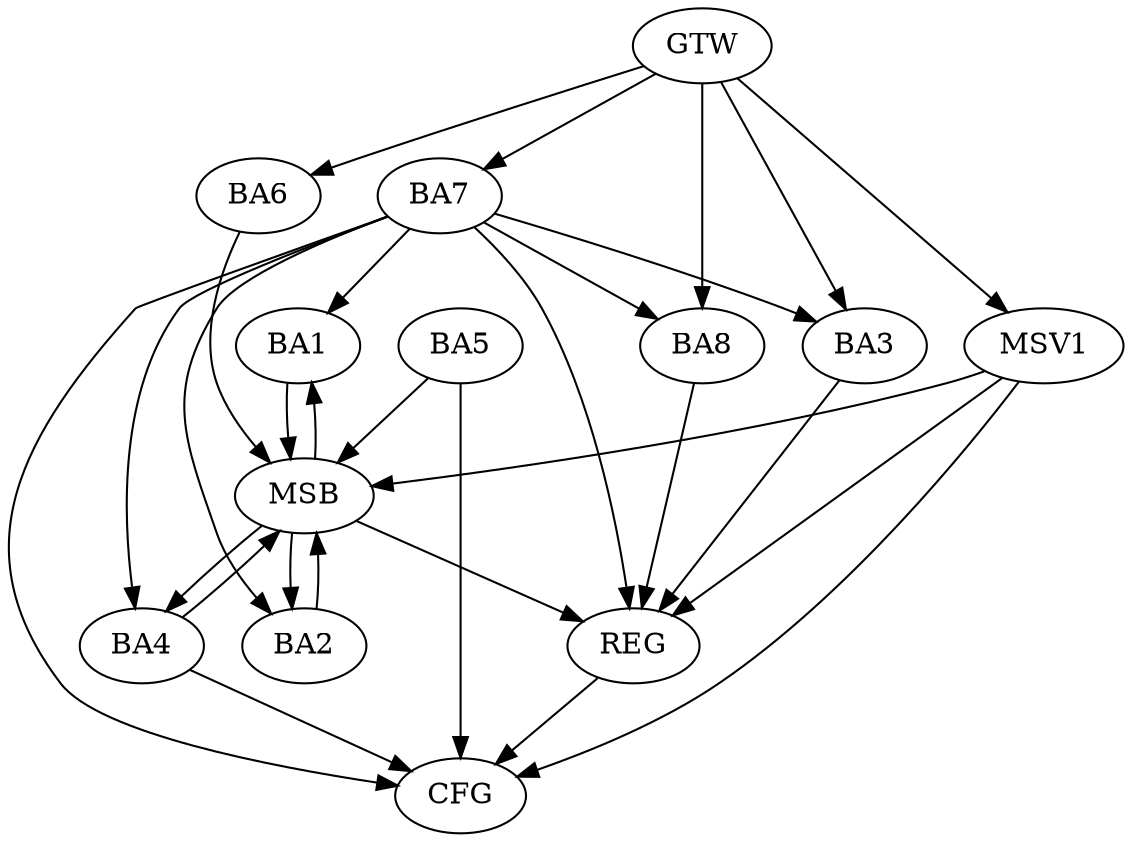 strict digraph G {
  BA1 [ label="BA1" ];
  BA2 [ label="BA2" ];
  BA3 [ label="BA3" ];
  BA4 [ label="BA4" ];
  BA5 [ label="BA5" ];
  BA6 [ label="BA6" ];
  BA7 [ label="BA7" ];
  BA8 [ label="BA8" ];
  GTW [ label="GTW" ];
  REG [ label="REG" ];
  MSB [ label="MSB" ];
  CFG [ label="CFG" ];
  MSV1 [ label="MSV1" ];
  BA7 -> BA1;
  GTW -> BA3;
  GTW -> BA6;
  GTW -> BA7;
  GTW -> BA8;
  BA3 -> REG;
  BA7 -> REG;
  BA8 -> REG;
  BA1 -> MSB;
  MSB -> BA2;
  MSB -> REG;
  BA2 -> MSB;
  MSB -> BA1;
  BA4 -> MSB;
  BA5 -> MSB;
  BA6 -> MSB;
  MSB -> BA4;
  BA5 -> CFG;
  BA4 -> CFG;
  BA7 -> CFG;
  REG -> CFG;
  BA7 -> BA3;
  BA7 -> BA2;
  BA7 -> BA4;
  BA7 -> BA8;
  MSV1 -> MSB;
  GTW -> MSV1;
  MSV1 -> REG;
  MSV1 -> CFG;
}
